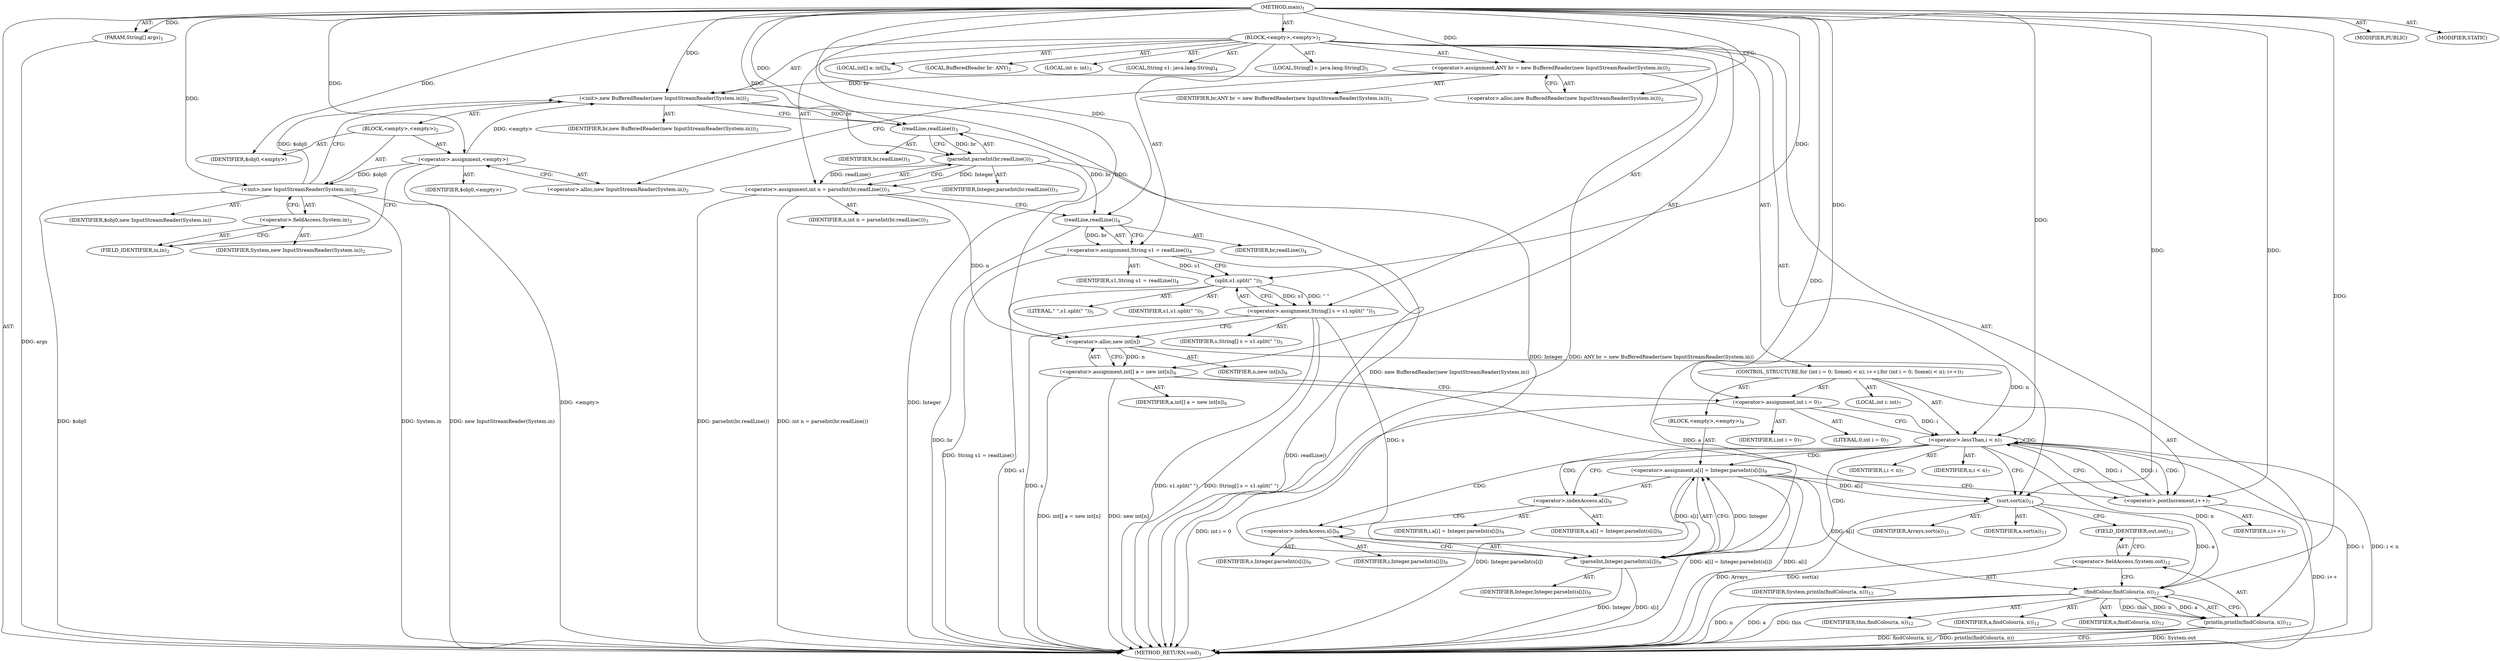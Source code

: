 digraph "main" {  
"19" [label = <(METHOD,main)<SUB>1</SUB>> ]
"20" [label = <(PARAM,String[] args)<SUB>1</SUB>> ]
"21" [label = <(BLOCK,&lt;empty&gt;,&lt;empty&gt;)<SUB>1</SUB>> ]
"4" [label = <(LOCAL,BufferedReader br: ANY)<SUB>2</SUB>> ]
"22" [label = <(&lt;operator&gt;.assignment,ANY br = new BufferedReader(new InputStreamReader(System.in)))<SUB>2</SUB>> ]
"23" [label = <(IDENTIFIER,br,ANY br = new BufferedReader(new InputStreamReader(System.in)))<SUB>2</SUB>> ]
"24" [label = <(&lt;operator&gt;.alloc,new BufferedReader(new InputStreamReader(System.in)))<SUB>2</SUB>> ]
"25" [label = <(&lt;init&gt;,new BufferedReader(new InputStreamReader(System.in)))<SUB>2</SUB>> ]
"3" [label = <(IDENTIFIER,br,new BufferedReader(new InputStreamReader(System.in)))<SUB>2</SUB>> ]
"26" [label = <(BLOCK,&lt;empty&gt;,&lt;empty&gt;)<SUB>2</SUB>> ]
"27" [label = <(&lt;operator&gt;.assignment,&lt;empty&gt;)> ]
"28" [label = <(IDENTIFIER,$obj0,&lt;empty&gt;)> ]
"29" [label = <(&lt;operator&gt;.alloc,new InputStreamReader(System.in))<SUB>2</SUB>> ]
"30" [label = <(&lt;init&gt;,new InputStreamReader(System.in))<SUB>2</SUB>> ]
"31" [label = <(IDENTIFIER,$obj0,new InputStreamReader(System.in))> ]
"32" [label = <(&lt;operator&gt;.fieldAccess,System.in)<SUB>2</SUB>> ]
"33" [label = <(IDENTIFIER,System,new InputStreamReader(System.in))<SUB>2</SUB>> ]
"34" [label = <(FIELD_IDENTIFIER,in,in)<SUB>2</SUB>> ]
"35" [label = <(IDENTIFIER,$obj0,&lt;empty&gt;)> ]
"36" [label = <(LOCAL,int n: int)<SUB>3</SUB>> ]
"37" [label = <(&lt;operator&gt;.assignment,int n = parseInt(br.readLine()))<SUB>3</SUB>> ]
"38" [label = <(IDENTIFIER,n,int n = parseInt(br.readLine()))<SUB>3</SUB>> ]
"39" [label = <(parseInt,parseInt(br.readLine()))<SUB>3</SUB>> ]
"40" [label = <(IDENTIFIER,Integer,parseInt(br.readLine()))<SUB>3</SUB>> ]
"41" [label = <(readLine,readLine())<SUB>3</SUB>> ]
"42" [label = <(IDENTIFIER,br,readLine())<SUB>3</SUB>> ]
"43" [label = <(LOCAL,String s1: java.lang.String)<SUB>4</SUB>> ]
"44" [label = <(&lt;operator&gt;.assignment,String s1 = readLine())<SUB>4</SUB>> ]
"45" [label = <(IDENTIFIER,s1,String s1 = readLine())<SUB>4</SUB>> ]
"46" [label = <(readLine,readLine())<SUB>4</SUB>> ]
"47" [label = <(IDENTIFIER,br,readLine())<SUB>4</SUB>> ]
"48" [label = <(LOCAL,String[] s: java.lang.String[])<SUB>5</SUB>> ]
"49" [label = <(&lt;operator&gt;.assignment,String[] s = s1.split(&quot; &quot;))<SUB>5</SUB>> ]
"50" [label = <(IDENTIFIER,s,String[] s = s1.split(&quot; &quot;))<SUB>5</SUB>> ]
"51" [label = <(split,s1.split(&quot; &quot;))<SUB>5</SUB>> ]
"52" [label = <(IDENTIFIER,s1,s1.split(&quot; &quot;))<SUB>5</SUB>> ]
"53" [label = <(LITERAL,&quot; &quot;,s1.split(&quot; &quot;))<SUB>5</SUB>> ]
"54" [label = <(LOCAL,int[] a: int[])<SUB>6</SUB>> ]
"55" [label = <(&lt;operator&gt;.assignment,int[] a = new int[n])<SUB>6</SUB>> ]
"56" [label = <(IDENTIFIER,a,int[] a = new int[n])<SUB>6</SUB>> ]
"57" [label = <(&lt;operator&gt;.alloc,new int[n])> ]
"58" [label = <(IDENTIFIER,n,new int[n])<SUB>6</SUB>> ]
"59" [label = <(CONTROL_STRUCTURE,for (int i = 0; Some(i &lt; n); i++),for (int i = 0; Some(i &lt; n); i++))<SUB>7</SUB>> ]
"60" [label = <(LOCAL,int i: int)<SUB>7</SUB>> ]
"61" [label = <(&lt;operator&gt;.assignment,int i = 0)<SUB>7</SUB>> ]
"62" [label = <(IDENTIFIER,i,int i = 0)<SUB>7</SUB>> ]
"63" [label = <(LITERAL,0,int i = 0)<SUB>7</SUB>> ]
"64" [label = <(&lt;operator&gt;.lessThan,i &lt; n)<SUB>7</SUB>> ]
"65" [label = <(IDENTIFIER,i,i &lt; n)<SUB>7</SUB>> ]
"66" [label = <(IDENTIFIER,n,i &lt; n)<SUB>7</SUB>> ]
"67" [label = <(&lt;operator&gt;.postIncrement,i++)<SUB>7</SUB>> ]
"68" [label = <(IDENTIFIER,i,i++)<SUB>7</SUB>> ]
"69" [label = <(BLOCK,&lt;empty&gt;,&lt;empty&gt;)<SUB>8</SUB>> ]
"70" [label = <(&lt;operator&gt;.assignment,a[i] = Integer.parseInt(s[i]))<SUB>9</SUB>> ]
"71" [label = <(&lt;operator&gt;.indexAccess,a[i])<SUB>9</SUB>> ]
"72" [label = <(IDENTIFIER,a,a[i] = Integer.parseInt(s[i]))<SUB>9</SUB>> ]
"73" [label = <(IDENTIFIER,i,a[i] = Integer.parseInt(s[i]))<SUB>9</SUB>> ]
"74" [label = <(parseInt,Integer.parseInt(s[i]))<SUB>9</SUB>> ]
"75" [label = <(IDENTIFIER,Integer,Integer.parseInt(s[i]))<SUB>9</SUB>> ]
"76" [label = <(&lt;operator&gt;.indexAccess,s[i])<SUB>9</SUB>> ]
"77" [label = <(IDENTIFIER,s,Integer.parseInt(s[i]))<SUB>9</SUB>> ]
"78" [label = <(IDENTIFIER,i,Integer.parseInt(s[i]))<SUB>9</SUB>> ]
"79" [label = <(sort,sort(a))<SUB>11</SUB>> ]
"80" [label = <(IDENTIFIER,Arrays,sort(a))<SUB>11</SUB>> ]
"81" [label = <(IDENTIFIER,a,sort(a))<SUB>11</SUB>> ]
"82" [label = <(println,println(findColour(a, n)))<SUB>12</SUB>> ]
"83" [label = <(&lt;operator&gt;.fieldAccess,System.out)<SUB>12</SUB>> ]
"84" [label = <(IDENTIFIER,System,println(findColour(a, n)))<SUB>12</SUB>> ]
"85" [label = <(FIELD_IDENTIFIER,out,out)<SUB>12</SUB>> ]
"86" [label = <(findColour,findColour(a, n))<SUB>12</SUB>> ]
"87" [label = <(IDENTIFIER,this,findColour(a, n))<SUB>12</SUB>> ]
"88" [label = <(IDENTIFIER,a,findColour(a, n))<SUB>12</SUB>> ]
"89" [label = <(IDENTIFIER,n,findColour(a, n))<SUB>12</SUB>> ]
"90" [label = <(MODIFIER,PUBLIC)> ]
"91" [label = <(MODIFIER,STATIC)> ]
"92" [label = <(METHOD_RETURN,void)<SUB>1</SUB>> ]
  "19" -> "20"  [ label = "AST: "] 
  "19" -> "21"  [ label = "AST: "] 
  "19" -> "90"  [ label = "AST: "] 
  "19" -> "91"  [ label = "AST: "] 
  "19" -> "92"  [ label = "AST: "] 
  "21" -> "4"  [ label = "AST: "] 
  "21" -> "22"  [ label = "AST: "] 
  "21" -> "25"  [ label = "AST: "] 
  "21" -> "36"  [ label = "AST: "] 
  "21" -> "37"  [ label = "AST: "] 
  "21" -> "43"  [ label = "AST: "] 
  "21" -> "44"  [ label = "AST: "] 
  "21" -> "48"  [ label = "AST: "] 
  "21" -> "49"  [ label = "AST: "] 
  "21" -> "54"  [ label = "AST: "] 
  "21" -> "55"  [ label = "AST: "] 
  "21" -> "59"  [ label = "AST: "] 
  "21" -> "79"  [ label = "AST: "] 
  "21" -> "82"  [ label = "AST: "] 
  "22" -> "23"  [ label = "AST: "] 
  "22" -> "24"  [ label = "AST: "] 
  "25" -> "3"  [ label = "AST: "] 
  "25" -> "26"  [ label = "AST: "] 
  "26" -> "27"  [ label = "AST: "] 
  "26" -> "30"  [ label = "AST: "] 
  "26" -> "35"  [ label = "AST: "] 
  "27" -> "28"  [ label = "AST: "] 
  "27" -> "29"  [ label = "AST: "] 
  "30" -> "31"  [ label = "AST: "] 
  "30" -> "32"  [ label = "AST: "] 
  "32" -> "33"  [ label = "AST: "] 
  "32" -> "34"  [ label = "AST: "] 
  "37" -> "38"  [ label = "AST: "] 
  "37" -> "39"  [ label = "AST: "] 
  "39" -> "40"  [ label = "AST: "] 
  "39" -> "41"  [ label = "AST: "] 
  "41" -> "42"  [ label = "AST: "] 
  "44" -> "45"  [ label = "AST: "] 
  "44" -> "46"  [ label = "AST: "] 
  "46" -> "47"  [ label = "AST: "] 
  "49" -> "50"  [ label = "AST: "] 
  "49" -> "51"  [ label = "AST: "] 
  "51" -> "52"  [ label = "AST: "] 
  "51" -> "53"  [ label = "AST: "] 
  "55" -> "56"  [ label = "AST: "] 
  "55" -> "57"  [ label = "AST: "] 
  "57" -> "58"  [ label = "AST: "] 
  "59" -> "60"  [ label = "AST: "] 
  "59" -> "61"  [ label = "AST: "] 
  "59" -> "64"  [ label = "AST: "] 
  "59" -> "67"  [ label = "AST: "] 
  "59" -> "69"  [ label = "AST: "] 
  "61" -> "62"  [ label = "AST: "] 
  "61" -> "63"  [ label = "AST: "] 
  "64" -> "65"  [ label = "AST: "] 
  "64" -> "66"  [ label = "AST: "] 
  "67" -> "68"  [ label = "AST: "] 
  "69" -> "70"  [ label = "AST: "] 
  "70" -> "71"  [ label = "AST: "] 
  "70" -> "74"  [ label = "AST: "] 
  "71" -> "72"  [ label = "AST: "] 
  "71" -> "73"  [ label = "AST: "] 
  "74" -> "75"  [ label = "AST: "] 
  "74" -> "76"  [ label = "AST: "] 
  "76" -> "77"  [ label = "AST: "] 
  "76" -> "78"  [ label = "AST: "] 
  "79" -> "80"  [ label = "AST: "] 
  "79" -> "81"  [ label = "AST: "] 
  "82" -> "83"  [ label = "AST: "] 
  "82" -> "86"  [ label = "AST: "] 
  "83" -> "84"  [ label = "AST: "] 
  "83" -> "85"  [ label = "AST: "] 
  "86" -> "87"  [ label = "AST: "] 
  "86" -> "88"  [ label = "AST: "] 
  "86" -> "89"  [ label = "AST: "] 
  "22" -> "29"  [ label = "CFG: "] 
  "25" -> "41"  [ label = "CFG: "] 
  "37" -> "46"  [ label = "CFG: "] 
  "44" -> "51"  [ label = "CFG: "] 
  "49" -> "57"  [ label = "CFG: "] 
  "55" -> "61"  [ label = "CFG: "] 
  "79" -> "85"  [ label = "CFG: "] 
  "82" -> "92"  [ label = "CFG: "] 
  "24" -> "22"  [ label = "CFG: "] 
  "39" -> "37"  [ label = "CFG: "] 
  "46" -> "44"  [ label = "CFG: "] 
  "51" -> "49"  [ label = "CFG: "] 
  "57" -> "55"  [ label = "CFG: "] 
  "61" -> "64"  [ label = "CFG: "] 
  "64" -> "71"  [ label = "CFG: "] 
  "64" -> "79"  [ label = "CFG: "] 
  "67" -> "64"  [ label = "CFG: "] 
  "83" -> "86"  [ label = "CFG: "] 
  "86" -> "82"  [ label = "CFG: "] 
  "27" -> "34"  [ label = "CFG: "] 
  "30" -> "25"  [ label = "CFG: "] 
  "41" -> "39"  [ label = "CFG: "] 
  "70" -> "67"  [ label = "CFG: "] 
  "85" -> "83"  [ label = "CFG: "] 
  "29" -> "27"  [ label = "CFG: "] 
  "32" -> "30"  [ label = "CFG: "] 
  "71" -> "76"  [ label = "CFG: "] 
  "74" -> "70"  [ label = "CFG: "] 
  "34" -> "32"  [ label = "CFG: "] 
  "76" -> "74"  [ label = "CFG: "] 
  "19" -> "24"  [ label = "CFG: "] 
  "20" -> "92"  [ label = "DDG: args"] 
  "22" -> "92"  [ label = "DDG: ANY br = new BufferedReader(new InputStreamReader(System.in))"] 
  "27" -> "92"  [ label = "DDG: &lt;empty&gt;"] 
  "30" -> "92"  [ label = "DDG: $obj0"] 
  "30" -> "92"  [ label = "DDG: System.in"] 
  "30" -> "92"  [ label = "DDG: new InputStreamReader(System.in)"] 
  "25" -> "92"  [ label = "DDG: new BufferedReader(new InputStreamReader(System.in))"] 
  "39" -> "92"  [ label = "DDG: Integer"] 
  "37" -> "92"  [ label = "DDG: parseInt(br.readLine())"] 
  "37" -> "92"  [ label = "DDG: int n = parseInt(br.readLine())"] 
  "46" -> "92"  [ label = "DDG: br"] 
  "44" -> "92"  [ label = "DDG: readLine()"] 
  "44" -> "92"  [ label = "DDG: String s1 = readLine()"] 
  "49" -> "92"  [ label = "DDG: s"] 
  "51" -> "92"  [ label = "DDG: s1"] 
  "49" -> "92"  [ label = "DDG: s1.split(&quot; &quot;)"] 
  "49" -> "92"  [ label = "DDG: String[] s = s1.split(&quot; &quot;)"] 
  "55" -> "92"  [ label = "DDG: new int[n]"] 
  "55" -> "92"  [ label = "DDG: int[] a = new int[n]"] 
  "61" -> "92"  [ label = "DDG: int i = 0"] 
  "64" -> "92"  [ label = "DDG: i"] 
  "64" -> "92"  [ label = "DDG: i &lt; n"] 
  "79" -> "92"  [ label = "DDG: sort(a)"] 
  "82" -> "92"  [ label = "DDG: System.out"] 
  "86" -> "92"  [ label = "DDG: a"] 
  "86" -> "92"  [ label = "DDG: n"] 
  "82" -> "92"  [ label = "DDG: findColour(a, n)"] 
  "82" -> "92"  [ label = "DDG: println(findColour(a, n))"] 
  "70" -> "92"  [ label = "DDG: a[i]"] 
  "74" -> "92"  [ label = "DDG: Integer"] 
  "74" -> "92"  [ label = "DDG: s[i]"] 
  "70" -> "92"  [ label = "DDG: Integer.parseInt(s[i])"] 
  "70" -> "92"  [ label = "DDG: a[i] = Integer.parseInt(s[i])"] 
  "67" -> "92"  [ label = "DDG: i++"] 
  "86" -> "92"  [ label = "DDG: this"] 
  "79" -> "92"  [ label = "DDG: Arrays"] 
  "19" -> "20"  [ label = "DDG: "] 
  "19" -> "22"  [ label = "DDG: "] 
  "39" -> "37"  [ label = "DDG: Integer"] 
  "39" -> "37"  [ label = "DDG: readLine()"] 
  "46" -> "44"  [ label = "DDG: br"] 
  "51" -> "49"  [ label = "DDG: s1"] 
  "51" -> "49"  [ label = "DDG: &quot; &quot;"] 
  "57" -> "55"  [ label = "DDG: n"] 
  "22" -> "25"  [ label = "DDG: br"] 
  "19" -> "25"  [ label = "DDG: "] 
  "27" -> "25"  [ label = "DDG: &lt;empty&gt;"] 
  "30" -> "25"  [ label = "DDG: $obj0"] 
  "19" -> "61"  [ label = "DDG: "] 
  "19" -> "79"  [ label = "DDG: "] 
  "55" -> "79"  [ label = "DDG: a"] 
  "70" -> "79"  [ label = "DDG: a[i]"] 
  "86" -> "82"  [ label = "DDG: this"] 
  "86" -> "82"  [ label = "DDG: a"] 
  "86" -> "82"  [ label = "DDG: n"] 
  "19" -> "27"  [ label = "DDG: "] 
  "19" -> "35"  [ label = "DDG: "] 
  "19" -> "39"  [ label = "DDG: "] 
  "41" -> "39"  [ label = "DDG: br"] 
  "41" -> "46"  [ label = "DDG: br"] 
  "19" -> "46"  [ label = "DDG: "] 
  "44" -> "51"  [ label = "DDG: s1"] 
  "19" -> "51"  [ label = "DDG: "] 
  "37" -> "57"  [ label = "DDG: n"] 
  "19" -> "57"  [ label = "DDG: "] 
  "61" -> "64"  [ label = "DDG: i"] 
  "67" -> "64"  [ label = "DDG: i"] 
  "19" -> "64"  [ label = "DDG: "] 
  "57" -> "64"  [ label = "DDG: n"] 
  "64" -> "67"  [ label = "DDG: i"] 
  "19" -> "67"  [ label = "DDG: "] 
  "74" -> "70"  [ label = "DDG: Integer"] 
  "74" -> "70"  [ label = "DDG: s[i]"] 
  "19" -> "86"  [ label = "DDG: "] 
  "79" -> "86"  [ label = "DDG: a"] 
  "70" -> "86"  [ label = "DDG: a[i]"] 
  "64" -> "86"  [ label = "DDG: n"] 
  "27" -> "30"  [ label = "DDG: $obj0"] 
  "19" -> "30"  [ label = "DDG: "] 
  "25" -> "41"  [ label = "DDG: br"] 
  "19" -> "41"  [ label = "DDG: "] 
  "39" -> "74"  [ label = "DDG: Integer"] 
  "19" -> "74"  [ label = "DDG: "] 
  "49" -> "74"  [ label = "DDG: s"] 
  "64" -> "76"  [ label = "CDG: "] 
  "64" -> "64"  [ label = "CDG: "] 
  "64" -> "71"  [ label = "CDG: "] 
  "64" -> "67"  [ label = "CDG: "] 
  "64" -> "70"  [ label = "CDG: "] 
  "64" -> "74"  [ label = "CDG: "] 
}
